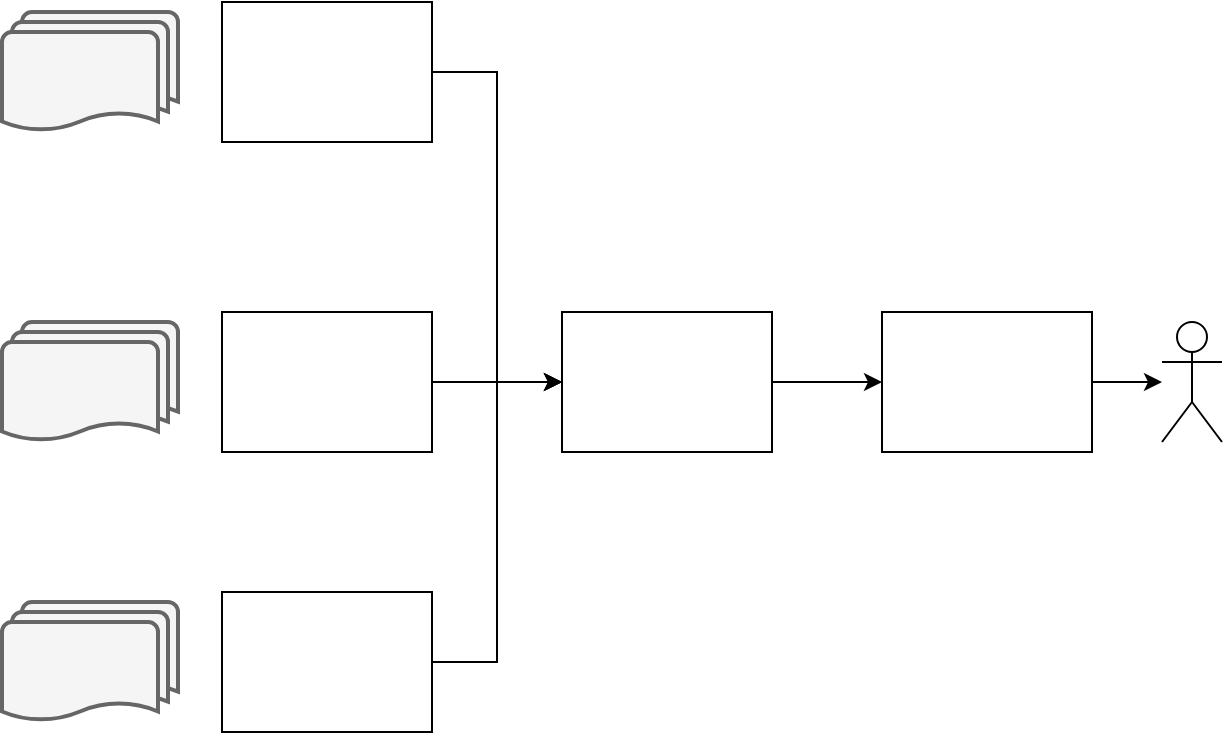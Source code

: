 <mxfile version="14.8.3" type="github">
  <diagram id="SSgvCMMXN-fiZLv6vXAu" name="Page-1">
    <mxGraphModel dx="1251" dy="749" grid="1" gridSize="10" guides="1" tooltips="1" connect="1" arrows="1" fold="1" page="1" pageScale="1" pageWidth="827" pageHeight="1169" math="0" shadow="0">
      <root>
        <mxCell id="0" />
        <mxCell id="1" parent="0" />
        <mxCell id="SC-kNezh__vUH8XIp6Oi-3" value="" style="strokeWidth=2;html=1;shape=mxgraph.flowchart.multi-document;whiteSpace=wrap;fillColor=#f5f5f5;strokeColor=#666666;fontColor=#333333;" vertex="1" parent="1">
          <mxGeometry x="90" y="205" width="88" height="60" as="geometry" />
        </mxCell>
        <mxCell id="SC-kNezh__vUH8XIp6Oi-7" value="" style="shape=umlActor;verticalLabelPosition=bottom;verticalAlign=top;html=1;outlineConnect=0;" vertex="1" parent="1">
          <mxGeometry x="670" y="360" width="30" height="60" as="geometry" />
        </mxCell>
        <mxCell id="SC-kNezh__vUH8XIp6Oi-22" style="edgeStyle=orthogonalEdgeStyle;rounded=0;orthogonalLoop=1;jettySize=auto;html=1;entryX=0;entryY=0.5;entryDx=0;entryDy=0;" edge="1" parent="1" source="SC-kNezh__vUH8XIp6Oi-15" target="SC-kNezh__vUH8XIp6Oi-21">
          <mxGeometry relative="1" as="geometry" />
        </mxCell>
        <mxCell id="SC-kNezh__vUH8XIp6Oi-15" value="" style="rounded=0;whiteSpace=wrap;html=1;" vertex="1" parent="1">
          <mxGeometry x="200" y="200" width="105" height="70" as="geometry" />
        </mxCell>
        <mxCell id="SC-kNezh__vUH8XIp6Oi-17" value="" style="strokeWidth=2;html=1;shape=mxgraph.flowchart.multi-document;whiteSpace=wrap;fillColor=#f5f5f5;strokeColor=#666666;fontColor=#333333;" vertex="1" parent="1">
          <mxGeometry x="90" y="360" width="88" height="60" as="geometry" />
        </mxCell>
        <mxCell id="SC-kNezh__vUH8XIp6Oi-24" style="edgeStyle=orthogonalEdgeStyle;rounded=0;orthogonalLoop=1;jettySize=auto;html=1;" edge="1" parent="1" source="SC-kNezh__vUH8XIp6Oi-18" target="SC-kNezh__vUH8XIp6Oi-21">
          <mxGeometry relative="1" as="geometry" />
        </mxCell>
        <mxCell id="SC-kNezh__vUH8XIp6Oi-18" value="" style="rounded=0;whiteSpace=wrap;html=1;" vertex="1" parent="1">
          <mxGeometry x="200" y="355" width="105" height="70" as="geometry" />
        </mxCell>
        <mxCell id="SC-kNezh__vUH8XIp6Oi-19" value="" style="strokeWidth=2;html=1;shape=mxgraph.flowchart.multi-document;whiteSpace=wrap;fillColor=#f5f5f5;strokeColor=#666666;fontColor=#333333;" vertex="1" parent="1">
          <mxGeometry x="90" y="500" width="88" height="60" as="geometry" />
        </mxCell>
        <mxCell id="SC-kNezh__vUH8XIp6Oi-25" style="edgeStyle=orthogonalEdgeStyle;rounded=0;orthogonalLoop=1;jettySize=auto;html=1;entryX=0;entryY=0.5;entryDx=0;entryDy=0;" edge="1" parent="1" source="SC-kNezh__vUH8XIp6Oi-20" target="SC-kNezh__vUH8XIp6Oi-21">
          <mxGeometry relative="1" as="geometry" />
        </mxCell>
        <mxCell id="SC-kNezh__vUH8XIp6Oi-20" value="" style="rounded=0;whiteSpace=wrap;html=1;" vertex="1" parent="1">
          <mxGeometry x="200" y="495" width="105" height="70" as="geometry" />
        </mxCell>
        <mxCell id="SC-kNezh__vUH8XIp6Oi-27" style="edgeStyle=orthogonalEdgeStyle;rounded=0;orthogonalLoop=1;jettySize=auto;html=1;entryX=0;entryY=0.5;entryDx=0;entryDy=0;" edge="1" parent="1" source="SC-kNezh__vUH8XIp6Oi-21" target="SC-kNezh__vUH8XIp6Oi-26">
          <mxGeometry relative="1" as="geometry" />
        </mxCell>
        <mxCell id="SC-kNezh__vUH8XIp6Oi-21" value="" style="rounded=0;whiteSpace=wrap;html=1;" vertex="1" parent="1">
          <mxGeometry x="370" y="355" width="105" height="70" as="geometry" />
        </mxCell>
        <mxCell id="SC-kNezh__vUH8XIp6Oi-29" value="" style="edgeStyle=orthogonalEdgeStyle;rounded=0;orthogonalLoop=1;jettySize=auto;html=1;" edge="1" parent="1" source="SC-kNezh__vUH8XIp6Oi-26" target="SC-kNezh__vUH8XIp6Oi-7">
          <mxGeometry relative="1" as="geometry" />
        </mxCell>
        <mxCell id="SC-kNezh__vUH8XIp6Oi-26" value="" style="rounded=0;whiteSpace=wrap;html=1;" vertex="1" parent="1">
          <mxGeometry x="530" y="355" width="105" height="70" as="geometry" />
        </mxCell>
      </root>
    </mxGraphModel>
  </diagram>
</mxfile>
